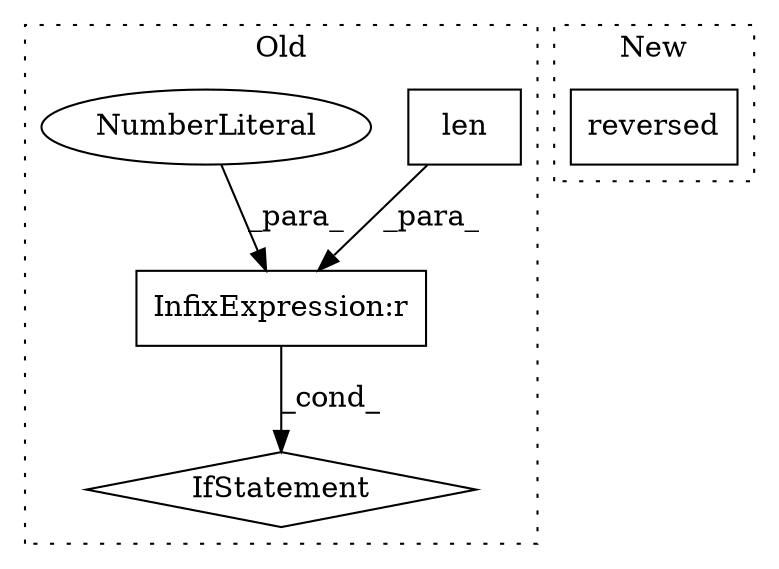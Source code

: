 digraph G {
subgraph cluster0 {
1 [label="len" a="32" s="12619,12628" l="4,1" shape="box"];
3 [label="IfStatement" a="25" s="12615,12634" l="4,2" shape="diamond"];
4 [label="InfixExpression:r" a="27" s="12629" l="4" shape="box"];
5 [label="NumberLiteral" a="34" s="12633" l="1" shape="ellipse"];
label = "Old";
style="dotted";
}
subgraph cluster1 {
2 [label="reversed" a="32" s="11578,11592" l="9,1" shape="box"];
label = "New";
style="dotted";
}
1 -> 4 [label="_para_"];
4 -> 3 [label="_cond_"];
5 -> 4 [label="_para_"];
}